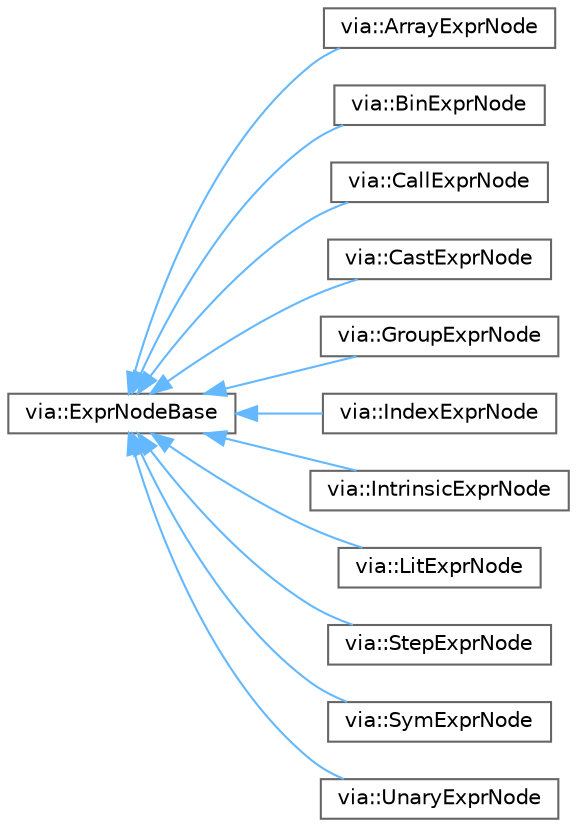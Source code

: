 digraph "Graphical Class Hierarchy"
{
 // LATEX_PDF_SIZE
  bgcolor="transparent";
  edge [fontname=Helvetica,fontsize=10,labelfontname=Helvetica,labelfontsize=10];
  node [fontname=Helvetica,fontsize=10,shape=box,height=0.2,width=0.4];
  rankdir="LR";
  Node0 [id="Node000000",label="via::ExprNodeBase",height=0.2,width=0.4,color="grey40", fillcolor="white", style="filled",URL="$structvia_1_1ExprNodeBase.html",tooltip=" "];
  Node0 -> Node1 [id="edge3_Node000000_Node000001",dir="back",color="steelblue1",style="solid",tooltip=" "];
  Node1 [id="Node000001",label="via::ArrayExprNode",height=0.2,width=0.4,color="grey40", fillcolor="white", style="filled",URL="$structvia_1_1ArrayExprNode.html",tooltip=" "];
  Node0 -> Node2 [id="edge4_Node000000_Node000002",dir="back",color="steelblue1",style="solid",tooltip=" "];
  Node2 [id="Node000002",label="via::BinExprNode",height=0.2,width=0.4,color="grey40", fillcolor="white", style="filled",URL="$structvia_1_1BinExprNode.html",tooltip=" "];
  Node0 -> Node3 [id="edge5_Node000000_Node000003",dir="back",color="steelblue1",style="solid",tooltip=" "];
  Node3 [id="Node000003",label="via::CallExprNode",height=0.2,width=0.4,color="grey40", fillcolor="white", style="filled",URL="$structvia_1_1CallExprNode.html",tooltip=" "];
  Node0 -> Node4 [id="edge6_Node000000_Node000004",dir="back",color="steelblue1",style="solid",tooltip=" "];
  Node4 [id="Node000004",label="via::CastExprNode",height=0.2,width=0.4,color="grey40", fillcolor="white", style="filled",URL="$structvia_1_1CastExprNode.html",tooltip=" "];
  Node0 -> Node5 [id="edge7_Node000000_Node000005",dir="back",color="steelblue1",style="solid",tooltip=" "];
  Node5 [id="Node000005",label="via::GroupExprNode",height=0.2,width=0.4,color="grey40", fillcolor="white", style="filled",URL="$structvia_1_1GroupExprNode.html",tooltip=" "];
  Node0 -> Node6 [id="edge8_Node000000_Node000006",dir="back",color="steelblue1",style="solid",tooltip=" "];
  Node6 [id="Node000006",label="via::IndexExprNode",height=0.2,width=0.4,color="grey40", fillcolor="white", style="filled",URL="$structvia_1_1IndexExprNode.html",tooltip=" "];
  Node0 -> Node7 [id="edge9_Node000000_Node000007",dir="back",color="steelblue1",style="solid",tooltip=" "];
  Node7 [id="Node000007",label="via::IntrinsicExprNode",height=0.2,width=0.4,color="grey40", fillcolor="white", style="filled",URL="$structvia_1_1IntrinsicExprNode.html",tooltip=" "];
  Node0 -> Node8 [id="edge10_Node000000_Node000008",dir="back",color="steelblue1",style="solid",tooltip=" "];
  Node8 [id="Node000008",label="via::LitExprNode",height=0.2,width=0.4,color="grey40", fillcolor="white", style="filled",URL="$structvia_1_1LitExprNode.html",tooltip=" "];
  Node0 -> Node9 [id="edge11_Node000000_Node000009",dir="back",color="steelblue1",style="solid",tooltip=" "];
  Node9 [id="Node000009",label="via::StepExprNode",height=0.2,width=0.4,color="grey40", fillcolor="white", style="filled",URL="$structvia_1_1StepExprNode.html",tooltip=" "];
  Node0 -> Node10 [id="edge12_Node000000_Node000010",dir="back",color="steelblue1",style="solid",tooltip=" "];
  Node10 [id="Node000010",label="via::SymExprNode",height=0.2,width=0.4,color="grey40", fillcolor="white", style="filled",URL="$structvia_1_1SymExprNode.html",tooltip=" "];
  Node0 -> Node11 [id="edge13_Node000000_Node000011",dir="back",color="steelblue1",style="solid",tooltip=" "];
  Node11 [id="Node000011",label="via::UnaryExprNode",height=0.2,width=0.4,color="grey40", fillcolor="white", style="filled",URL="$structvia_1_1UnaryExprNode.html",tooltip=" "];
}
